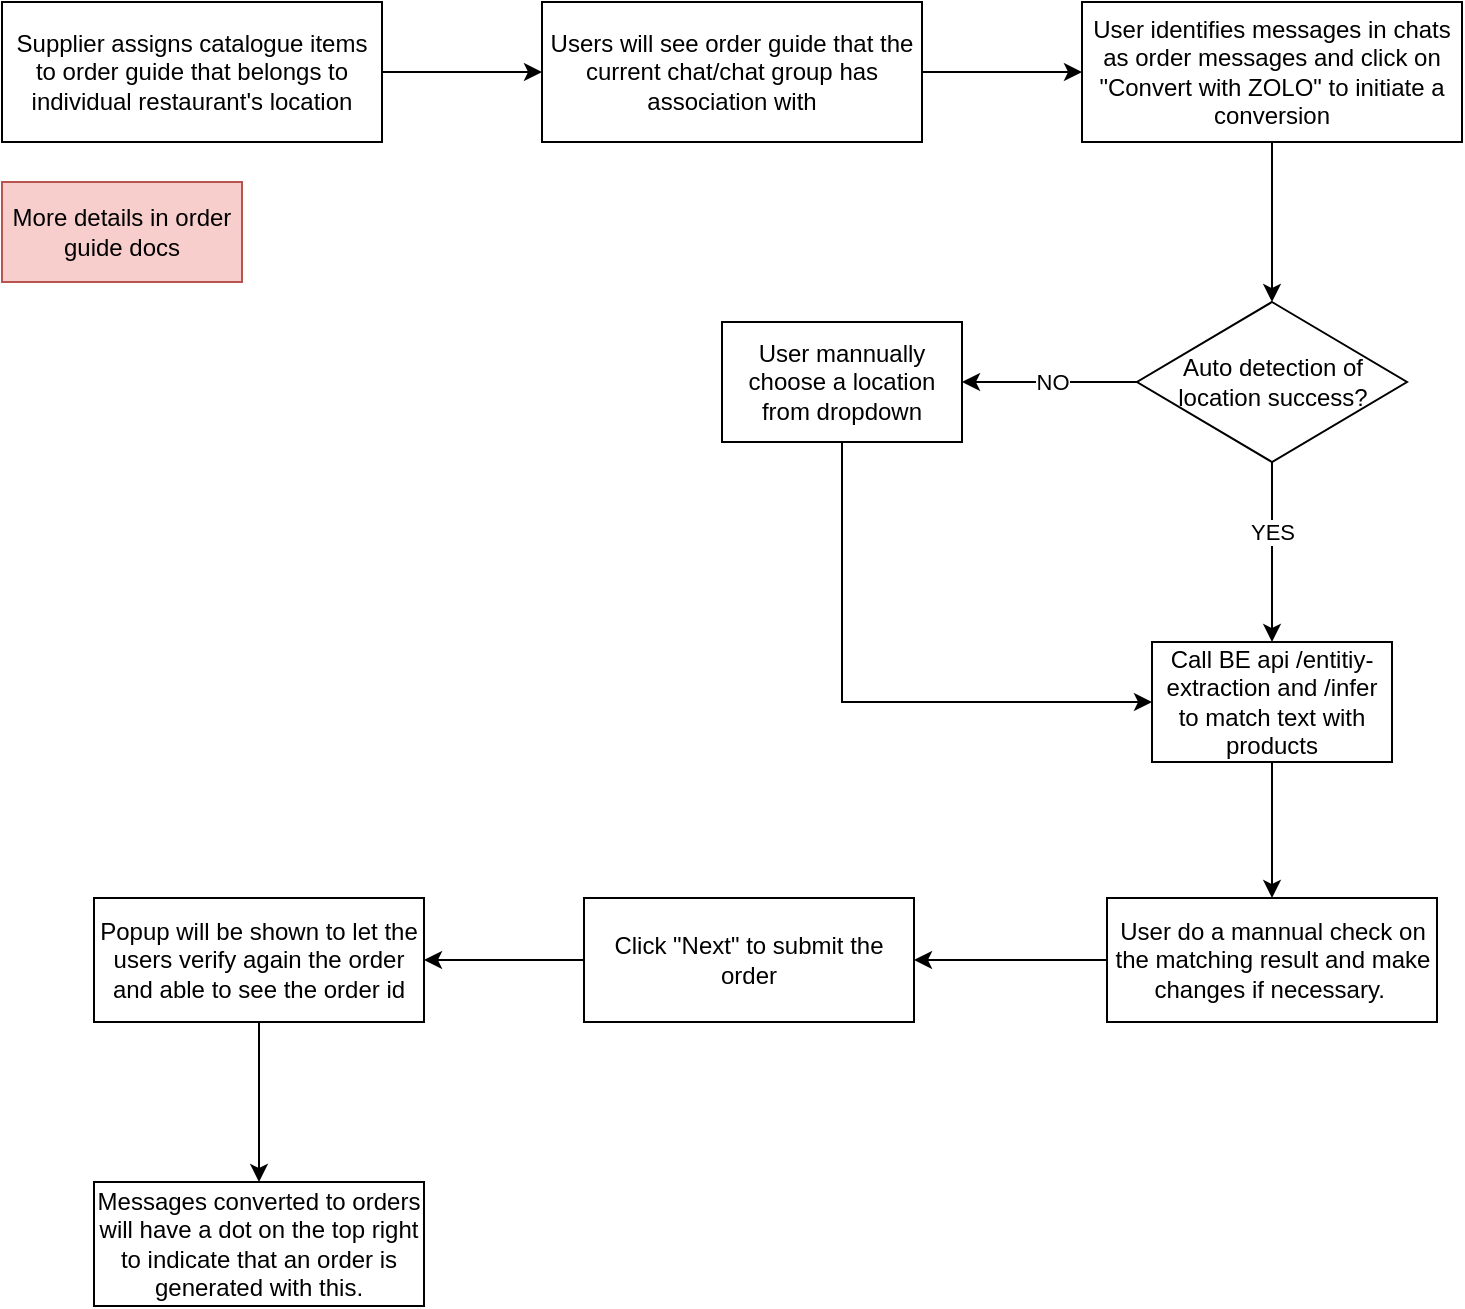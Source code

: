 <mxfile version="22.1.11" type="github">
  <diagram name="Page-1" id="_rNO2T0T2BEtqXHNIDhr">
    <mxGraphModel dx="714" dy="752" grid="1" gridSize="10" guides="1" tooltips="1" connect="1" arrows="1" fold="1" page="1" pageScale="1" pageWidth="827" pageHeight="1169" math="0" shadow="0">
      <root>
        <mxCell id="0" />
        <mxCell id="1" parent="0" />
        <mxCell id="GIEvsqBPajRZyehp3M3l-4" value="" style="edgeStyle=orthogonalEdgeStyle;rounded=0;orthogonalLoop=1;jettySize=auto;html=1;" edge="1" parent="1" source="GIEvsqBPajRZyehp3M3l-2" target="GIEvsqBPajRZyehp3M3l-3">
          <mxGeometry relative="1" as="geometry" />
        </mxCell>
        <mxCell id="GIEvsqBPajRZyehp3M3l-2" value="Supplier assigns catalogue items to order guide that belongs to individual restaurant&#39;s location" style="rounded=0;whiteSpace=wrap;html=1;" vertex="1" parent="1">
          <mxGeometry x="40" y="90" width="190" height="70" as="geometry" />
        </mxCell>
        <mxCell id="GIEvsqBPajRZyehp3M3l-7" value="" style="edgeStyle=orthogonalEdgeStyle;rounded=0;orthogonalLoop=1;jettySize=auto;html=1;" edge="1" parent="1" source="GIEvsqBPajRZyehp3M3l-3" target="GIEvsqBPajRZyehp3M3l-6">
          <mxGeometry relative="1" as="geometry" />
        </mxCell>
        <mxCell id="GIEvsqBPajRZyehp3M3l-3" value="Users will see order guide that the current chat/chat group has association with" style="rounded=0;whiteSpace=wrap;html=1;" vertex="1" parent="1">
          <mxGeometry x="310" y="90" width="190" height="70" as="geometry" />
        </mxCell>
        <mxCell id="GIEvsqBPajRZyehp3M3l-5" value="More details in order guide docs" style="rounded=0;whiteSpace=wrap;html=1;fillColor=#f8cecc;strokeColor=#b85450;" vertex="1" parent="1">
          <mxGeometry x="40" y="180" width="120" height="50" as="geometry" />
        </mxCell>
        <mxCell id="GIEvsqBPajRZyehp3M3l-11" value="" style="edgeStyle=orthogonalEdgeStyle;rounded=0;orthogonalLoop=1;jettySize=auto;html=1;" edge="1" parent="1" source="GIEvsqBPajRZyehp3M3l-6" target="GIEvsqBPajRZyehp3M3l-10">
          <mxGeometry relative="1" as="geometry" />
        </mxCell>
        <mxCell id="GIEvsqBPajRZyehp3M3l-6" value="User identifies messages in chats as order messages and click on &quot;Convert with ZOLO&quot; to initiate a conversion" style="rounded=0;whiteSpace=wrap;html=1;" vertex="1" parent="1">
          <mxGeometry x="580" y="90" width="190" height="70" as="geometry" />
        </mxCell>
        <mxCell id="GIEvsqBPajRZyehp3M3l-15" value="" style="edgeStyle=orthogonalEdgeStyle;rounded=0;orthogonalLoop=1;jettySize=auto;html=1;" edge="1" parent="1" source="GIEvsqBPajRZyehp3M3l-10" target="GIEvsqBPajRZyehp3M3l-14">
          <mxGeometry relative="1" as="geometry" />
        </mxCell>
        <mxCell id="GIEvsqBPajRZyehp3M3l-20" value="YES" style="edgeLabel;html=1;align=center;verticalAlign=middle;resizable=0;points=[];" vertex="1" connectable="0" parent="GIEvsqBPajRZyehp3M3l-15">
          <mxGeometry x="-0.222" relative="1" as="geometry">
            <mxPoint as="offset" />
          </mxGeometry>
        </mxCell>
        <mxCell id="GIEvsqBPajRZyehp3M3l-17" value="" style="edgeStyle=orthogonalEdgeStyle;rounded=0;orthogonalLoop=1;jettySize=auto;html=1;" edge="1" parent="1" source="GIEvsqBPajRZyehp3M3l-10" target="GIEvsqBPajRZyehp3M3l-16">
          <mxGeometry relative="1" as="geometry" />
        </mxCell>
        <mxCell id="GIEvsqBPajRZyehp3M3l-19" value="NO" style="edgeLabel;html=1;align=center;verticalAlign=middle;resizable=0;points=[];" vertex="1" connectable="0" parent="GIEvsqBPajRZyehp3M3l-17">
          <mxGeometry x="-0.029" y="-3" relative="1" as="geometry">
            <mxPoint y="3" as="offset" />
          </mxGeometry>
        </mxCell>
        <mxCell id="GIEvsqBPajRZyehp3M3l-10" value="Auto detection of location success?" style="rhombus;whiteSpace=wrap;html=1;rounded=0;" vertex="1" parent="1">
          <mxGeometry x="607.5" y="240" width="135" height="80" as="geometry" />
        </mxCell>
        <mxCell id="GIEvsqBPajRZyehp3M3l-22" value="" style="edgeStyle=orthogonalEdgeStyle;rounded=0;orthogonalLoop=1;jettySize=auto;html=1;" edge="1" parent="1" source="GIEvsqBPajRZyehp3M3l-14" target="GIEvsqBPajRZyehp3M3l-21">
          <mxGeometry relative="1" as="geometry" />
        </mxCell>
        <mxCell id="GIEvsqBPajRZyehp3M3l-14" value="Call BE api /entitiy-extraction and /infer to match text with products" style="whiteSpace=wrap;html=1;rounded=0;" vertex="1" parent="1">
          <mxGeometry x="615" y="410" width="120" height="60" as="geometry" />
        </mxCell>
        <mxCell id="GIEvsqBPajRZyehp3M3l-18" style="edgeStyle=orthogonalEdgeStyle;rounded=0;orthogonalLoop=1;jettySize=auto;html=1;entryX=0;entryY=0.5;entryDx=0;entryDy=0;" edge="1" parent="1" source="GIEvsqBPajRZyehp3M3l-16" target="GIEvsqBPajRZyehp3M3l-14">
          <mxGeometry relative="1" as="geometry">
            <mxPoint x="610" y="440" as="targetPoint" />
            <Array as="points">
              <mxPoint x="460" y="440" />
            </Array>
          </mxGeometry>
        </mxCell>
        <mxCell id="GIEvsqBPajRZyehp3M3l-16" value="User mannually choose a location from dropdown" style="whiteSpace=wrap;html=1;rounded=0;" vertex="1" parent="1">
          <mxGeometry x="400" y="250" width="120" height="60" as="geometry" />
        </mxCell>
        <mxCell id="GIEvsqBPajRZyehp3M3l-24" value="" style="edgeStyle=orthogonalEdgeStyle;rounded=0;orthogonalLoop=1;jettySize=auto;html=1;" edge="1" parent="1" source="GIEvsqBPajRZyehp3M3l-21" target="GIEvsqBPajRZyehp3M3l-23">
          <mxGeometry relative="1" as="geometry" />
        </mxCell>
        <mxCell id="GIEvsqBPajRZyehp3M3l-21" value="User do a mannual check on the matching result and make changes if necessary.&amp;nbsp;" style="whiteSpace=wrap;html=1;rounded=0;" vertex="1" parent="1">
          <mxGeometry x="592.5" y="538" width="165" height="62" as="geometry" />
        </mxCell>
        <mxCell id="GIEvsqBPajRZyehp3M3l-26" value="" style="edgeStyle=orthogonalEdgeStyle;rounded=0;orthogonalLoop=1;jettySize=auto;html=1;" edge="1" parent="1" source="GIEvsqBPajRZyehp3M3l-23" target="GIEvsqBPajRZyehp3M3l-25">
          <mxGeometry relative="1" as="geometry" />
        </mxCell>
        <mxCell id="GIEvsqBPajRZyehp3M3l-23" value="Click &quot;Next&quot; to submit the order" style="whiteSpace=wrap;html=1;rounded=0;" vertex="1" parent="1">
          <mxGeometry x="331" y="538" width="165" height="62" as="geometry" />
        </mxCell>
        <mxCell id="GIEvsqBPajRZyehp3M3l-28" value="" style="edgeStyle=orthogonalEdgeStyle;rounded=0;orthogonalLoop=1;jettySize=auto;html=1;" edge="1" parent="1" source="GIEvsqBPajRZyehp3M3l-25" target="GIEvsqBPajRZyehp3M3l-27">
          <mxGeometry relative="1" as="geometry" />
        </mxCell>
        <mxCell id="GIEvsqBPajRZyehp3M3l-25" value="Popup will be shown to let the users verify again the order and able to see the order id" style="whiteSpace=wrap;html=1;rounded=0;" vertex="1" parent="1">
          <mxGeometry x="86" y="538" width="165" height="62" as="geometry" />
        </mxCell>
        <mxCell id="GIEvsqBPajRZyehp3M3l-27" value="Messages converted to orders will have a dot on the top right to indicate that an order is generated with this." style="whiteSpace=wrap;html=1;rounded=0;" vertex="1" parent="1">
          <mxGeometry x="86" y="680" width="165" height="62" as="geometry" />
        </mxCell>
      </root>
    </mxGraphModel>
  </diagram>
</mxfile>
